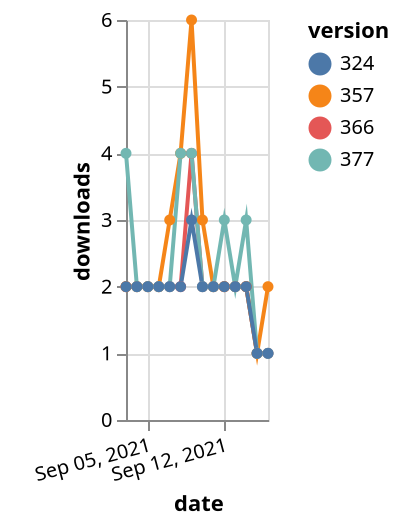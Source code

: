 {"$schema": "https://vega.github.io/schema/vega-lite/v5.json", "description": "A simple bar chart with embedded data.", "data": {"values": [{"date": "2021-09-03", "total": 2307, "delta": 2, "version": "366"}, {"date": "2021-09-04", "total": 2309, "delta": 2, "version": "366"}, {"date": "2021-09-05", "total": 2311, "delta": 2, "version": "366"}, {"date": "2021-09-06", "total": 2313, "delta": 2, "version": "366"}, {"date": "2021-09-07", "total": 2315, "delta": 2, "version": "366"}, {"date": "2021-09-08", "total": 2317, "delta": 2, "version": "366"}, {"date": "2021-09-09", "total": 2321, "delta": 4, "version": "366"}, {"date": "2021-09-10", "total": 2323, "delta": 2, "version": "366"}, {"date": "2021-09-11", "total": 2325, "delta": 2, "version": "366"}, {"date": "2021-09-12", "total": 2327, "delta": 2, "version": "366"}, {"date": "2021-09-13", "total": 2329, "delta": 2, "version": "366"}, {"date": "2021-09-14", "total": 2331, "delta": 2, "version": "366"}, {"date": "2021-09-15", "total": 2332, "delta": 1, "version": "366"}, {"date": "2021-09-16", "total": 2333, "delta": 1, "version": "366"}, {"date": "2021-09-03", "total": 2886, "delta": 2, "version": "357"}, {"date": "2021-09-04", "total": 2888, "delta": 2, "version": "357"}, {"date": "2021-09-05", "total": 2890, "delta": 2, "version": "357"}, {"date": "2021-09-06", "total": 2892, "delta": 2, "version": "357"}, {"date": "2021-09-07", "total": 2895, "delta": 3, "version": "357"}, {"date": "2021-09-08", "total": 2899, "delta": 4, "version": "357"}, {"date": "2021-09-09", "total": 2905, "delta": 6, "version": "357"}, {"date": "2021-09-10", "total": 2908, "delta": 3, "version": "357"}, {"date": "2021-09-11", "total": 2910, "delta": 2, "version": "357"}, {"date": "2021-09-12", "total": 2912, "delta": 2, "version": "357"}, {"date": "2021-09-13", "total": 2914, "delta": 2, "version": "357"}, {"date": "2021-09-14", "total": 2916, "delta": 2, "version": "357"}, {"date": "2021-09-15", "total": 2917, "delta": 1, "version": "357"}, {"date": "2021-09-16", "total": 2919, "delta": 2, "version": "357"}, {"date": "2021-09-03", "total": 2123, "delta": 4, "version": "377"}, {"date": "2021-09-04", "total": 2125, "delta": 2, "version": "377"}, {"date": "2021-09-05", "total": 2127, "delta": 2, "version": "377"}, {"date": "2021-09-06", "total": 2129, "delta": 2, "version": "377"}, {"date": "2021-09-07", "total": 2131, "delta": 2, "version": "377"}, {"date": "2021-09-08", "total": 2135, "delta": 4, "version": "377"}, {"date": "2021-09-09", "total": 2139, "delta": 4, "version": "377"}, {"date": "2021-09-10", "total": 2141, "delta": 2, "version": "377"}, {"date": "2021-09-11", "total": 2143, "delta": 2, "version": "377"}, {"date": "2021-09-12", "total": 2146, "delta": 3, "version": "377"}, {"date": "2021-09-13", "total": 2148, "delta": 2, "version": "377"}, {"date": "2021-09-14", "total": 2151, "delta": 3, "version": "377"}, {"date": "2021-09-15", "total": 2152, "delta": 1, "version": "377"}, {"date": "2021-09-16", "total": 2153, "delta": 1, "version": "377"}, {"date": "2021-09-03", "total": 2555, "delta": 2, "version": "324"}, {"date": "2021-09-04", "total": 2557, "delta": 2, "version": "324"}, {"date": "2021-09-05", "total": 2559, "delta": 2, "version": "324"}, {"date": "2021-09-06", "total": 2561, "delta": 2, "version": "324"}, {"date": "2021-09-07", "total": 2563, "delta": 2, "version": "324"}, {"date": "2021-09-08", "total": 2565, "delta": 2, "version": "324"}, {"date": "2021-09-09", "total": 2568, "delta": 3, "version": "324"}, {"date": "2021-09-10", "total": 2570, "delta": 2, "version": "324"}, {"date": "2021-09-11", "total": 2572, "delta": 2, "version": "324"}, {"date": "2021-09-12", "total": 2574, "delta": 2, "version": "324"}, {"date": "2021-09-13", "total": 2576, "delta": 2, "version": "324"}, {"date": "2021-09-14", "total": 2578, "delta": 2, "version": "324"}, {"date": "2021-09-15", "total": 2579, "delta": 1, "version": "324"}, {"date": "2021-09-16", "total": 2580, "delta": 1, "version": "324"}]}, "width": "container", "mark": {"type": "line", "point": {"filled": true}}, "encoding": {"x": {"field": "date", "type": "temporal", "timeUnit": "yearmonthdate", "title": "date", "axis": {"labelAngle": -15}}, "y": {"field": "delta", "type": "quantitative", "title": "downloads"}, "color": {"field": "version", "type": "nominal"}, "tooltip": {"field": "delta"}}}